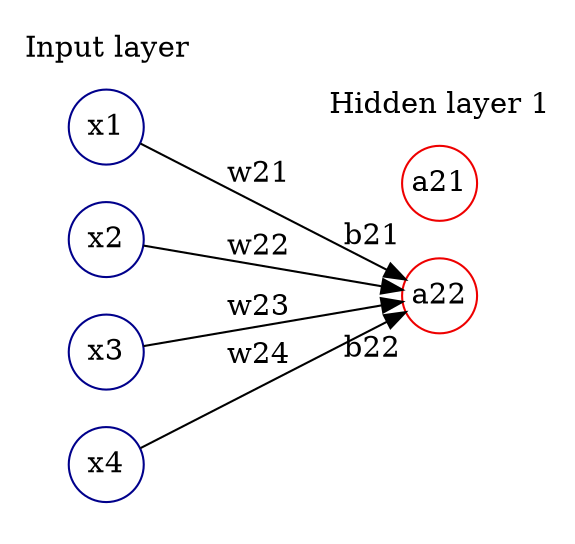 digraph G {
    rankdir=LR
    splines=line

    node [fixedsize=true, shape=circle, style=solid]

    subgraph cluster_0 {
        color=white;
        node [color=blue4];
        x1 [label="x1"];
        x2 [label="x2"];
        x3 [label="x3"];
        x4 [label="x4"];
        label = "Input layer";
    }

    subgraph cluster_1 {
        color=white;
        node [color=red2];
        a21 [label="a21"];
        a21 [xlabel="b21"];
        a22 [label="a22"];
        a22 [xlabel="b22"];
        label = "Hidden layer 1";
    }

    x1 -> a22 [label="w21"];
    x2 -> a22 [label="w22"];
    x3 -> a22 [label="w23"];
    x4 -> a22 [label="w24"];
}
